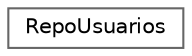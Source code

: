 digraph "Graphical Class Hierarchy"
{
 // INTERACTIVE_SVG=YES
 // LATEX_PDF_SIZE
  bgcolor="transparent";
  edge [fontname=Helvetica,fontsize=10,labelfontname=Helvetica,labelfontsize=10];
  node [fontname=Helvetica,fontsize=10,shape=box,height=0.2,width=0.4];
  rankdir="LR";
  Node0 [id="Node000000",label="RepoUsuarios",height=0.2,width=0.4,color="grey40", fillcolor="white", style="filled",URL="$classRepoUsuarios.html",tooltip="Implementa el patrón \"Repositorio\" (Repository). Su única responsabilidad (SRP) es administrar la col..."];
}
